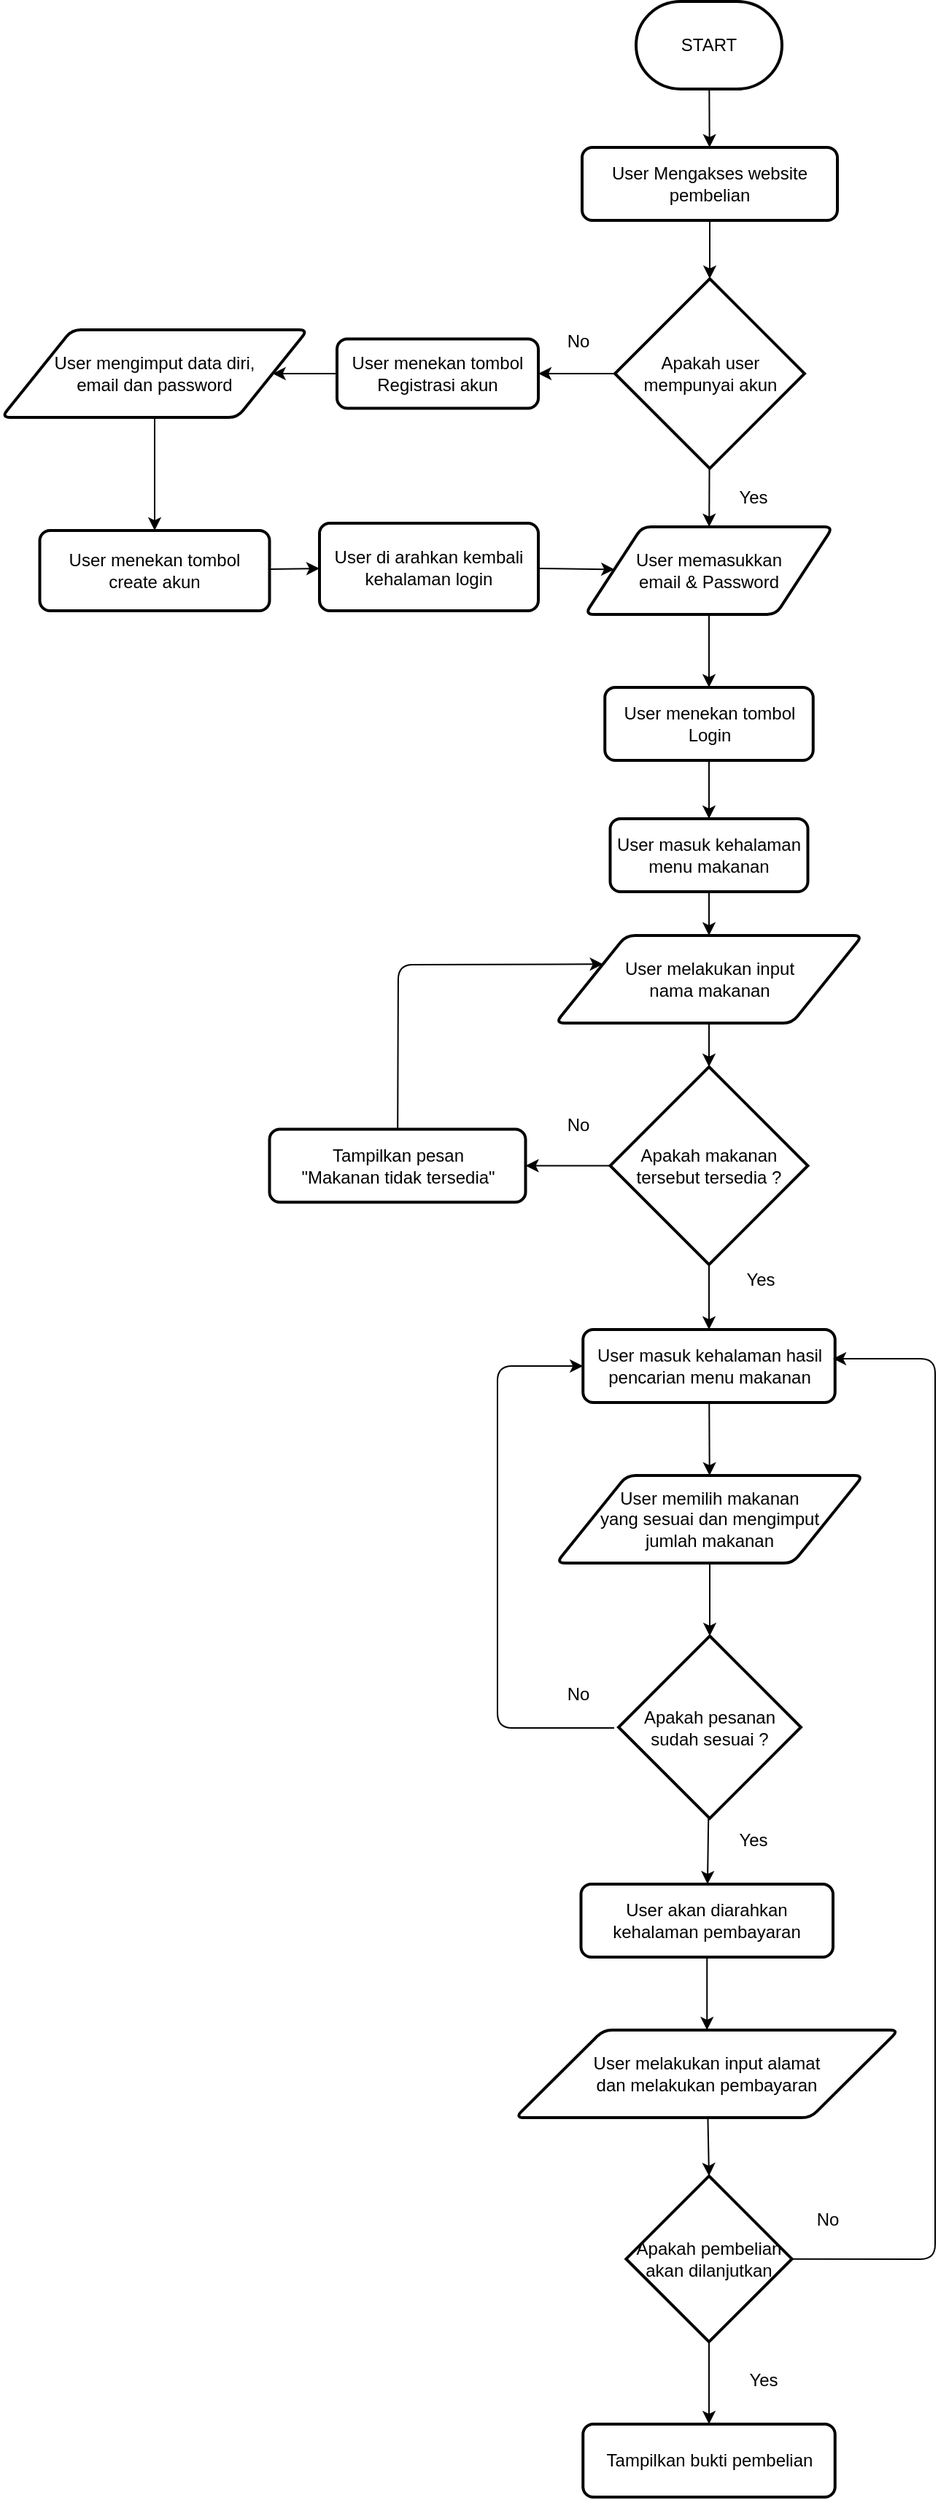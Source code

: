<mxfile>
    <diagram id="jUej-17rBzXgPkt0ivi0" name="Page-1">
        <mxGraphModel dx="821" dy="550" grid="1" gridSize="10" guides="1" tooltips="1" connect="1" arrows="1" fold="1" page="1" pageScale="1" pageWidth="850" pageHeight="1100" math="0" shadow="0">
            <root>
                <mxCell id="0"/>
                <mxCell id="1" parent="0"/>
                <mxCell id="4" style="edgeStyle=none;html=1;" edge="1" parent="1" source="2" target="3">
                    <mxGeometry relative="1" as="geometry"/>
                </mxCell>
                <mxCell id="2" value="START" style="strokeWidth=2;html=1;shape=mxgraph.flowchart.terminator;whiteSpace=wrap;" vertex="1" parent="1">
                    <mxGeometry x="475" y="30" width="100" height="60" as="geometry"/>
                </mxCell>
                <mxCell id="7" style="edgeStyle=none;html=1;" edge="1" parent="1" source="3" target="6">
                    <mxGeometry relative="1" as="geometry"/>
                </mxCell>
                <mxCell id="3" value="User Mengakses website pembelian" style="rounded=1;whiteSpace=wrap;html=1;absoluteArcSize=1;arcSize=14;strokeWidth=2;" vertex="1" parent="1">
                    <mxGeometry x="438" y="130" width="175" height="50" as="geometry"/>
                </mxCell>
                <mxCell id="9" style="edgeStyle=none;html=1;entryX=1;entryY=0.5;entryDx=0;entryDy=0;" edge="1" parent="1" source="6" target="8">
                    <mxGeometry relative="1" as="geometry"/>
                </mxCell>
                <mxCell id="13" style="edgeStyle=none;html=1;" edge="1" parent="1" source="6" target="12">
                    <mxGeometry relative="1" as="geometry"/>
                </mxCell>
                <mxCell id="6" value="Apakah user mempunyai akun" style="strokeWidth=2;html=1;shape=mxgraph.flowchart.decision;whiteSpace=wrap;" vertex="1" parent="1">
                    <mxGeometry x="460.5" y="220" width="130" height="130" as="geometry"/>
                </mxCell>
                <mxCell id="18" style="edgeStyle=none;html=1;" edge="1" parent="1" source="8" target="17">
                    <mxGeometry relative="1" as="geometry"/>
                </mxCell>
                <mxCell id="8" value="User menekan tombol Registrasi akun" style="rounded=1;whiteSpace=wrap;html=1;absoluteArcSize=1;arcSize=14;strokeWidth=2;" vertex="1" parent="1">
                    <mxGeometry x="270" y="261.25" width="138" height="47.5" as="geometry"/>
                </mxCell>
                <mxCell id="10" value="No" style="text;html=1;align=center;verticalAlign=middle;resizable=0;points=[];autosize=1;strokeColor=none;fillColor=none;" vertex="1" parent="1">
                    <mxGeometry x="420" y="252.5" width="30" height="20" as="geometry"/>
                </mxCell>
                <mxCell id="16" style="edgeStyle=none;html=1;" edge="1" parent="1" source="12" target="15">
                    <mxGeometry relative="1" as="geometry"/>
                </mxCell>
                <mxCell id="12" value="User memasukkan &lt;br&gt;email &amp;amp; Password" style="shape=parallelogram;html=1;strokeWidth=2;perimeter=parallelogramPerimeter;whiteSpace=wrap;rounded=1;arcSize=12;size=0.23;" vertex="1" parent="1">
                    <mxGeometry x="440" y="390" width="170" height="60" as="geometry"/>
                </mxCell>
                <mxCell id="14" value="Yes" style="text;html=1;align=center;verticalAlign=middle;resizable=0;points=[];autosize=1;strokeColor=none;fillColor=none;" vertex="1" parent="1">
                    <mxGeometry x="535" y="360" width="40" height="20" as="geometry"/>
                </mxCell>
                <mxCell id="25" style="edgeStyle=none;html=1;entryX=0.5;entryY=0;entryDx=0;entryDy=0;" edge="1" parent="1" source="15" target="24">
                    <mxGeometry relative="1" as="geometry"/>
                </mxCell>
                <mxCell id="15" value="User menekan tombol Login" style="rounded=1;whiteSpace=wrap;html=1;absoluteArcSize=1;arcSize=14;strokeWidth=2;" vertex="1" parent="1">
                    <mxGeometry x="453.63" y="500" width="142.75" height="50" as="geometry"/>
                </mxCell>
                <mxCell id="20" style="edgeStyle=none;html=1;entryX=0.5;entryY=0;entryDx=0;entryDy=0;" edge="1" parent="1" source="17" target="19">
                    <mxGeometry relative="1" as="geometry"/>
                </mxCell>
                <mxCell id="17" value="User mengimput data diri,&lt;br&gt;email dan password" style="shape=parallelogram;html=1;strokeWidth=2;perimeter=parallelogramPerimeter;whiteSpace=wrap;rounded=1;arcSize=12;size=0.23;" vertex="1" parent="1">
                    <mxGeometry x="40" y="255" width="210" height="60" as="geometry"/>
                </mxCell>
                <mxCell id="23" style="edgeStyle=none;html=1;" edge="1" parent="1" source="19" target="21">
                    <mxGeometry relative="1" as="geometry"/>
                </mxCell>
                <mxCell id="19" value="User menekan tombol&lt;br&gt;create akun" style="rounded=1;whiteSpace=wrap;html=1;absoluteArcSize=1;arcSize=14;strokeWidth=2;" vertex="1" parent="1">
                    <mxGeometry x="66.25" y="392.5" width="157.5" height="55" as="geometry"/>
                </mxCell>
                <mxCell id="22" style="edgeStyle=none;html=1;" edge="1" parent="1" source="21" target="12">
                    <mxGeometry relative="1" as="geometry"/>
                </mxCell>
                <mxCell id="21" value="&lt;span&gt;User di arahkan kembali kehalaman login&lt;/span&gt;" style="rounded=1;whiteSpace=wrap;html=1;absoluteArcSize=1;arcSize=14;strokeWidth=2;" vertex="1" parent="1">
                    <mxGeometry x="258" y="387.5" width="150" height="60" as="geometry"/>
                </mxCell>
                <mxCell id="27" style="edgeStyle=none;html=1;" edge="1" parent="1" source="24" target="26">
                    <mxGeometry relative="1" as="geometry"/>
                </mxCell>
                <mxCell id="24" value="User masuk kehalaman menu makanan" style="rounded=1;whiteSpace=wrap;html=1;absoluteArcSize=1;arcSize=14;strokeWidth=2;" vertex="1" parent="1">
                    <mxGeometry x="457.25" y="590" width="135.5" height="50" as="geometry"/>
                </mxCell>
                <mxCell id="29" style="edgeStyle=none;html=1;entryX=0.5;entryY=0;entryDx=0;entryDy=0;entryPerimeter=0;" edge="1" parent="1" source="26" target="28">
                    <mxGeometry relative="1" as="geometry"/>
                </mxCell>
                <mxCell id="26" value="User melakukan input &lt;br&gt;nama makanan" style="shape=parallelogram;html=1;strokeWidth=2;perimeter=parallelogramPerimeter;whiteSpace=wrap;rounded=1;arcSize=12;size=0.23;" vertex="1" parent="1">
                    <mxGeometry x="419.75" y="670" width="210.5" height="60" as="geometry"/>
                </mxCell>
                <mxCell id="31" style="edgeStyle=none;html=1;" edge="1" parent="1" source="28" target="30">
                    <mxGeometry relative="1" as="geometry"/>
                </mxCell>
                <mxCell id="33" style="edgeStyle=none;html=1;entryX=1;entryY=0.5;entryDx=0;entryDy=0;" edge="1" parent="1" source="28" target="32">
                    <mxGeometry relative="1" as="geometry"/>
                </mxCell>
                <mxCell id="28" value="Apakah makanan&lt;br&gt;tersebut tersedia ?" style="strokeWidth=2;html=1;shape=mxgraph.flowchart.decision;whiteSpace=wrap;" vertex="1" parent="1">
                    <mxGeometry x="457.25" y="760" width="135.5" height="135.5" as="geometry"/>
                </mxCell>
                <mxCell id="38" style="edgeStyle=none;html=1;" edge="1" parent="1" source="30" target="37">
                    <mxGeometry relative="1" as="geometry"/>
                </mxCell>
                <mxCell id="30" value="User masuk kehalaman hasil pencarian menu makanan" style="rounded=1;whiteSpace=wrap;html=1;absoluteArcSize=1;arcSize=14;strokeWidth=2;" vertex="1" parent="1">
                    <mxGeometry x="438.63" y="940" width="172.75" height="50" as="geometry"/>
                </mxCell>
                <mxCell id="34" style="edgeStyle=none;html=1;entryX=0;entryY=0.25;entryDx=0;entryDy=0;" edge="1" parent="1" source="32" target="26">
                    <mxGeometry relative="1" as="geometry">
                        <Array as="points">
                            <mxPoint x="312" y="690"/>
                        </Array>
                    </mxGeometry>
                </mxCell>
                <mxCell id="32" value="Tampilkan pesan&lt;br&gt;&quot;Makanan tidak tersedia&quot;" style="rounded=1;whiteSpace=wrap;html=1;absoluteArcSize=1;arcSize=14;strokeWidth=2;" vertex="1" parent="1">
                    <mxGeometry x="223.75" y="802.75" width="175.5" height="50" as="geometry"/>
                </mxCell>
                <mxCell id="35" value="No" style="text;html=1;align=center;verticalAlign=middle;resizable=0;points=[];autosize=1;strokeColor=none;fillColor=none;" vertex="1" parent="1">
                    <mxGeometry x="420.25" y="790" width="30" height="20" as="geometry"/>
                </mxCell>
                <mxCell id="36" value="Yes" style="text;html=1;align=center;verticalAlign=middle;resizable=0;points=[];autosize=1;strokeColor=none;fillColor=none;" vertex="1" parent="1">
                    <mxGeometry x="540" y="895.5" width="40" height="20" as="geometry"/>
                </mxCell>
                <mxCell id="40" style="edgeStyle=none;html=1;entryX=0.5;entryY=0;entryDx=0;entryDy=0;entryPerimeter=0;" edge="1" parent="1" source="37" target="39">
                    <mxGeometry relative="1" as="geometry"/>
                </mxCell>
                <mxCell id="37" value="User memilih makanan &lt;br&gt;yang sesuai dan mengimput &lt;br&gt;jumlah makanan" style="shape=parallelogram;html=1;strokeWidth=2;perimeter=parallelogramPerimeter;whiteSpace=wrap;rounded=1;arcSize=12;size=0.23;" vertex="1" parent="1">
                    <mxGeometry x="420.25" y="1040" width="210.5" height="60" as="geometry"/>
                </mxCell>
                <mxCell id="42" style="edgeStyle=none;html=1;" edge="1" parent="1" source="39" target="41">
                    <mxGeometry relative="1" as="geometry"/>
                </mxCell>
                <mxCell id="44" style="edgeStyle=none;html=1;entryX=0;entryY=0.5;entryDx=0;entryDy=0;" edge="1" parent="1" target="30">
                    <mxGeometry relative="1" as="geometry">
                        <mxPoint x="460" y="1213" as="sourcePoint"/>
                        <mxPoint x="396.5" y="1212.5" as="targetPoint"/>
                        <Array as="points">
                            <mxPoint x="380" y="1213"/>
                            <mxPoint x="380" y="965"/>
                        </Array>
                    </mxGeometry>
                </mxCell>
                <mxCell id="39" value="Apakah pesanan&lt;br&gt;sudah sesuai ?" style="strokeWidth=2;html=1;shape=mxgraph.flowchart.decision;whiteSpace=wrap;" vertex="1" parent="1">
                    <mxGeometry x="463" y="1150" width="125" height="125" as="geometry"/>
                </mxCell>
                <mxCell id="59" style="edgeStyle=none;html=1;" edge="1" parent="1" source="41" target="58">
                    <mxGeometry relative="1" as="geometry"/>
                </mxCell>
                <mxCell id="41" value="User akan diarahkan kehalaman pembayaran" style="rounded=1;whiteSpace=wrap;html=1;absoluteArcSize=1;arcSize=14;strokeWidth=2;" vertex="1" parent="1">
                    <mxGeometry x="437.25" y="1320" width="172.75" height="50" as="geometry"/>
                </mxCell>
                <mxCell id="45" value="Yes" style="text;html=1;align=center;verticalAlign=middle;resizable=0;points=[];autosize=1;strokeColor=none;fillColor=none;" vertex="1" parent="1">
                    <mxGeometry x="535" y="1280" width="40" height="20" as="geometry"/>
                </mxCell>
                <mxCell id="46" value="No" style="text;html=1;align=center;verticalAlign=middle;resizable=0;points=[];autosize=1;strokeColor=none;fillColor=none;" vertex="1" parent="1">
                    <mxGeometry x="419.75" y="1180" width="30" height="20" as="geometry"/>
                </mxCell>
                <mxCell id="61" style="edgeStyle=none;html=1;entryX=0.5;entryY=0;entryDx=0;entryDy=0;entryPerimeter=0;" edge="1" parent="1" source="58" target="60">
                    <mxGeometry relative="1" as="geometry"/>
                </mxCell>
                <mxCell id="58" value="User melakukan input alamat &lt;br&gt;dan melakukan pembayaran" style="shape=parallelogram;html=1;strokeWidth=2;perimeter=parallelogramPerimeter;whiteSpace=wrap;rounded=1;arcSize=12;size=0.23;" vertex="1" parent="1">
                    <mxGeometry x="392.19" y="1420" width="262.88" height="60" as="geometry"/>
                </mxCell>
                <mxCell id="62" style="edgeStyle=none;html=1;exitX=1;exitY=0.5;exitDx=0;exitDy=0;exitPerimeter=0;" edge="1" parent="1" source="60">
                    <mxGeometry relative="1" as="geometry">
                        <mxPoint x="610" y="960" as="targetPoint"/>
                        <Array as="points">
                            <mxPoint x="680" y="1577"/>
                            <mxPoint x="680" y="960"/>
                        </Array>
                    </mxGeometry>
                </mxCell>
                <mxCell id="65" style="edgeStyle=none;html=1;entryX=0.5;entryY=0;entryDx=0;entryDy=0;" edge="1" parent="1" source="60" target="64">
                    <mxGeometry relative="1" as="geometry"/>
                </mxCell>
                <mxCell id="60" value="Apakah pembelian akan dilanjutkan" style="strokeWidth=2;html=1;shape=mxgraph.flowchart.decision;whiteSpace=wrap;" vertex="1" parent="1">
                    <mxGeometry x="468.18" y="1520" width="113.63" height="113.63" as="geometry"/>
                </mxCell>
                <mxCell id="63" value="No" style="text;html=1;align=center;verticalAlign=middle;resizable=0;points=[];autosize=1;strokeColor=none;fillColor=none;" vertex="1" parent="1">
                    <mxGeometry x="590.5" y="1540" width="30" height="20" as="geometry"/>
                </mxCell>
                <mxCell id="64" value="Tampilkan bukti pembelian" style="rounded=1;whiteSpace=wrap;html=1;absoluteArcSize=1;arcSize=14;strokeWidth=2;" vertex="1" parent="1">
                    <mxGeometry x="438.63" y="1690" width="172.75" height="50" as="geometry"/>
                </mxCell>
                <mxCell id="67" value="Yes" style="text;html=1;align=center;verticalAlign=middle;resizable=0;points=[];autosize=1;strokeColor=none;fillColor=none;" vertex="1" parent="1">
                    <mxGeometry x="541.81" y="1650" width="40" height="20" as="geometry"/>
                </mxCell>
            </root>
        </mxGraphModel>
    </diagram>
</mxfile>